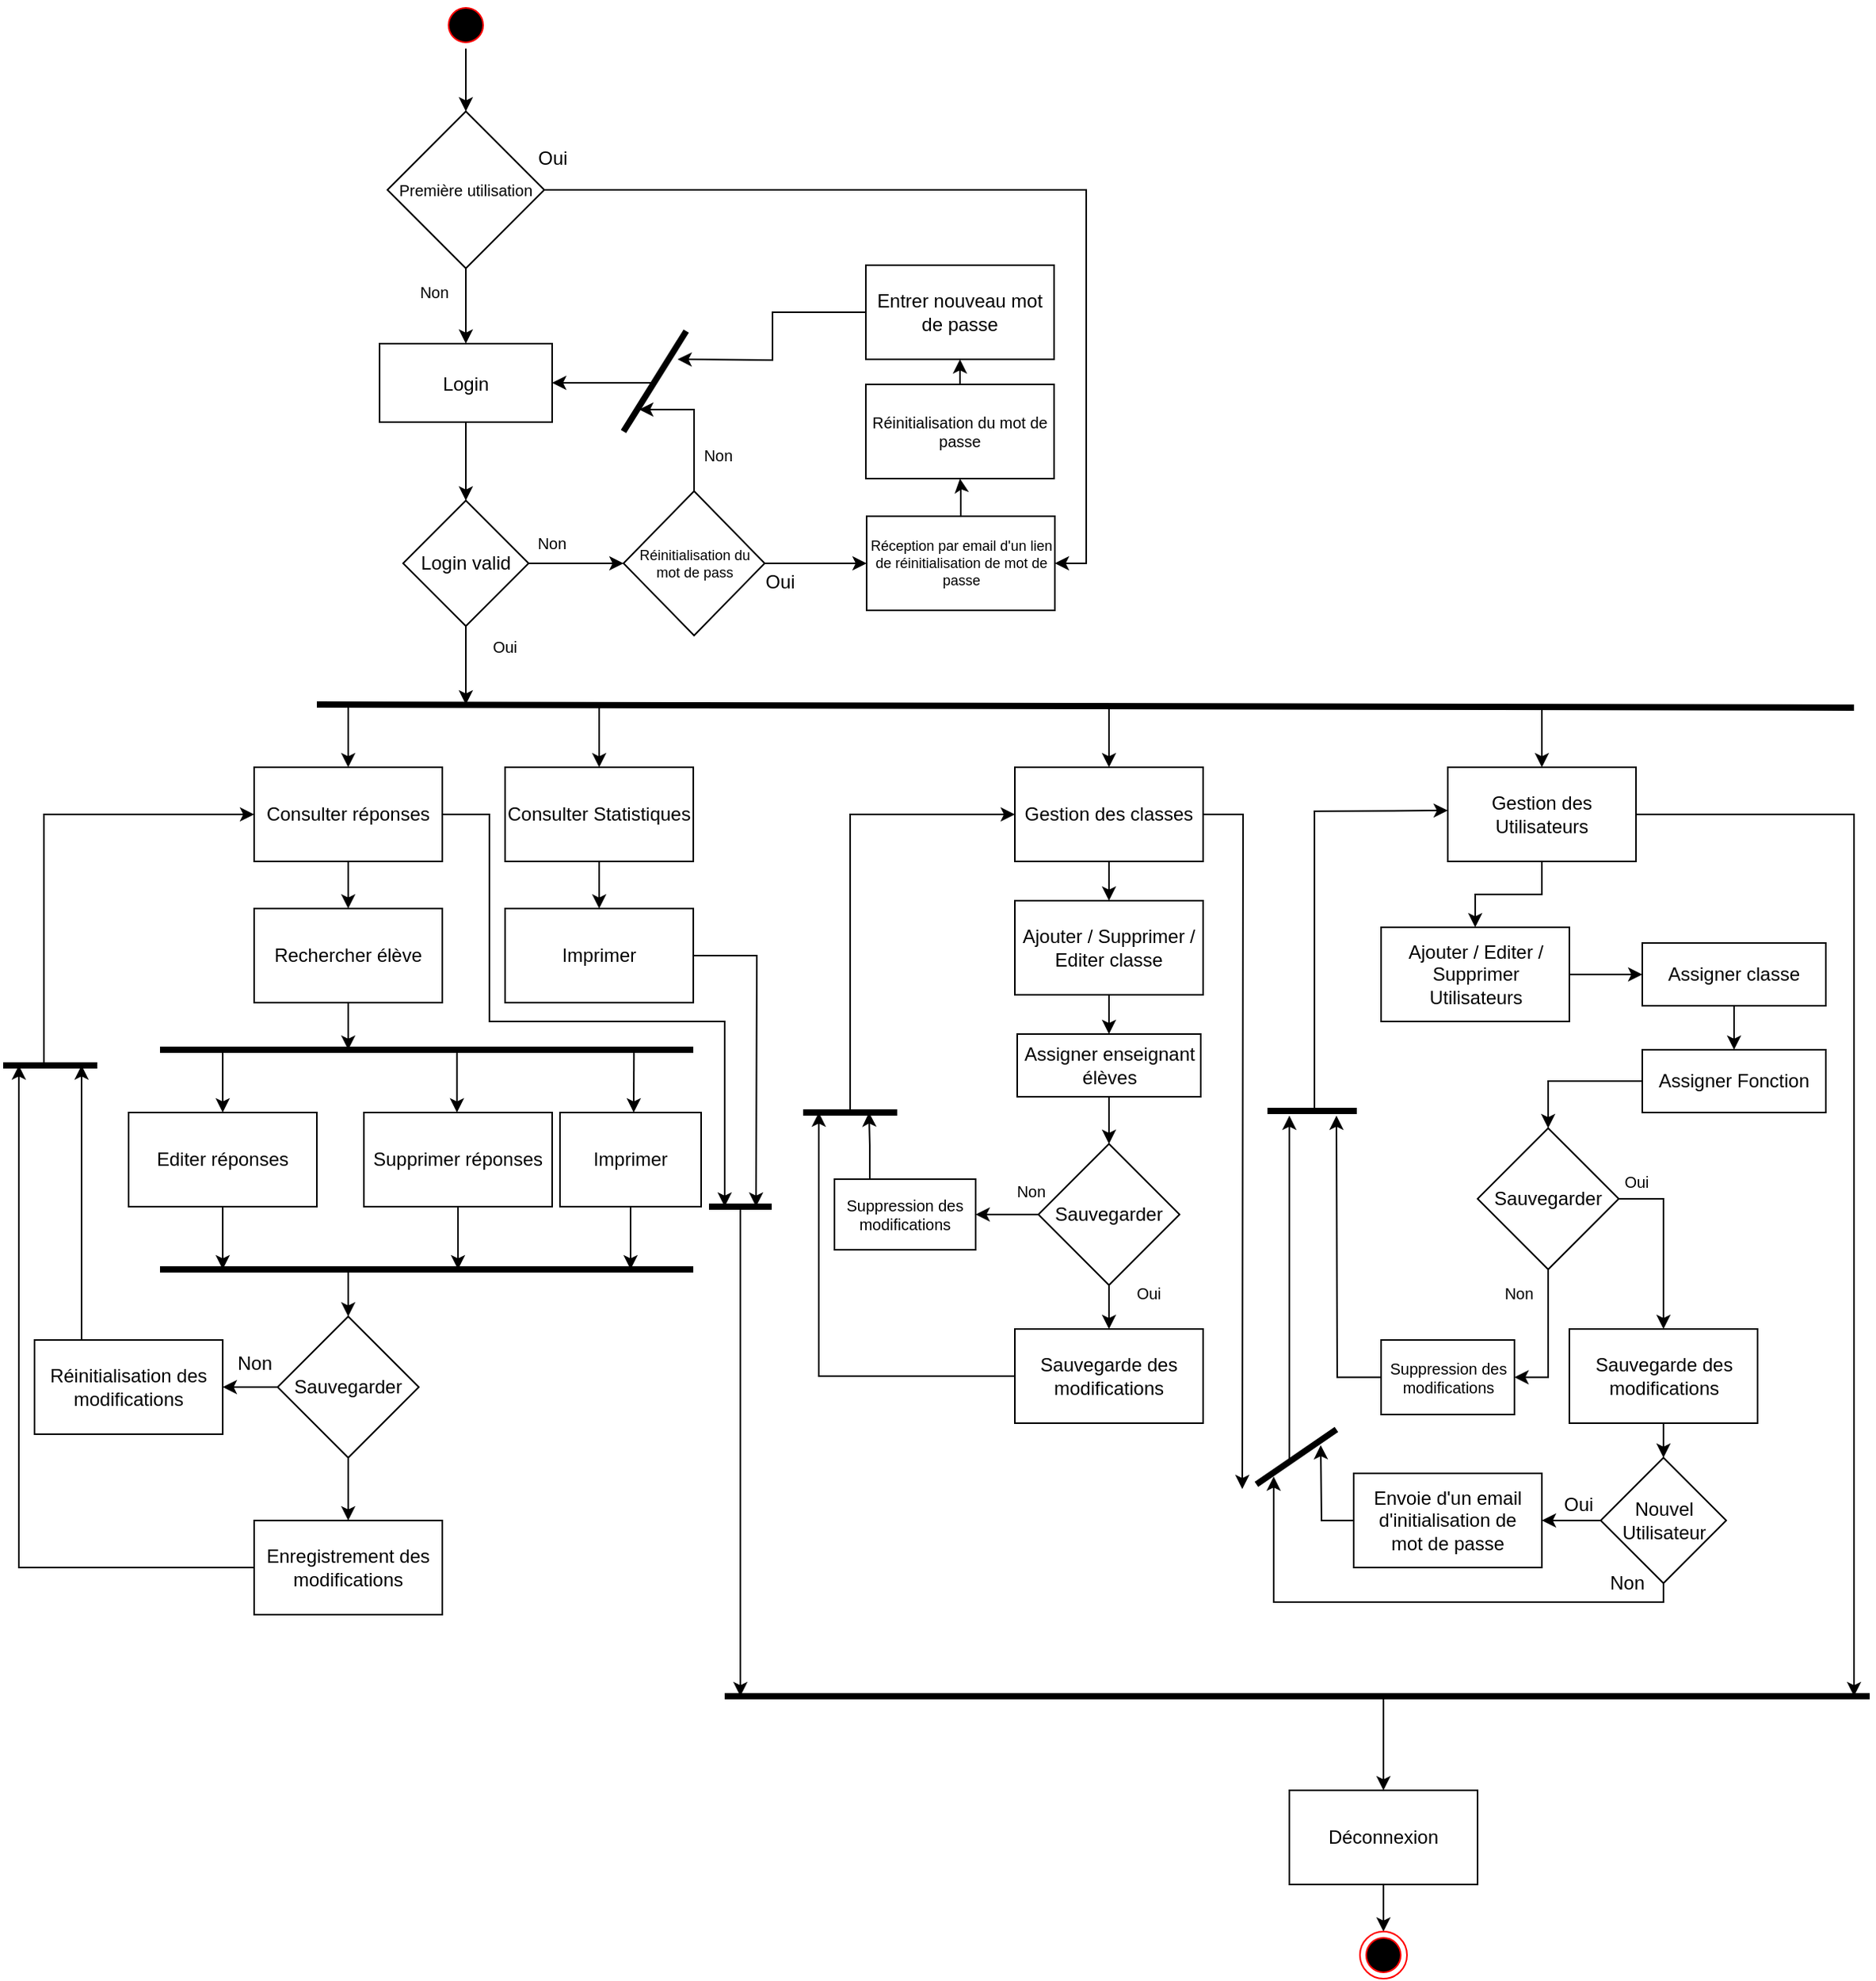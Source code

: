 <mxfile version="19.0.3" type="github">
  <diagram name="Page-1" id="e7e014a7-5840-1c2e-5031-d8a46d1fe8dd">
    <mxGraphModel dx="1910" dy="-878" grid="1" gridSize="10" guides="1" tooltips="1" connect="1" arrows="1" fold="1" page="1" pageScale="1" pageWidth="1169" pageHeight="826" background="none" math="0" shadow="0">
      <root>
        <mxCell id="0" />
        <mxCell id="1" parent="0" />
        <mxCell id="b-h9vzr8dmF4CkKrtyQC-57" style="edgeStyle=orthogonalEdgeStyle;rounded=0;orthogonalLoop=1;jettySize=auto;html=1;" parent="1" source="aiCcN-2ICW_fQ1aedBpy-7" edge="1">
          <mxGeometry relative="1" as="geometry">
            <mxPoint x="470" y="2428" as="targetPoint" />
            <Array as="points">
              <mxPoint x="320" y="2178" />
              <mxPoint x="320" y="2310" />
              <mxPoint x="470" y="2310" />
            </Array>
          </mxGeometry>
        </mxCell>
        <mxCell id="aiCcN-2ICW_fQ1aedBpy-7" value="Consulter réponses" style="rounded=0;whiteSpace=wrap;html=1;fillColor=none;" parent="1" vertex="1">
          <mxGeometry x="170" y="2148" width="120" height="60" as="geometry" />
        </mxCell>
        <mxCell id="aiCcN-2ICW_fQ1aedBpy-23" style="edgeStyle=orthogonalEdgeStyle;rounded=0;orthogonalLoop=1;jettySize=auto;html=1;strokeWidth=1;" parent="1" source="aiCcN-2ICW_fQ1aedBpy-9" edge="1">
          <mxGeometry relative="1" as="geometry">
            <mxPoint x="230" y="2328" as="targetPoint" />
          </mxGeometry>
        </mxCell>
        <mxCell id="aiCcN-2ICW_fQ1aedBpy-9" value="Rechercher élève" style="rounded=0;whiteSpace=wrap;html=1;fillColor=none;" parent="1" vertex="1">
          <mxGeometry x="170" y="2238" width="120" height="60" as="geometry" />
        </mxCell>
        <mxCell id="aiCcN-2ICW_fQ1aedBpy-12" value="" style="endArrow=none;html=1;rounded=0;strokeWidth=4;" parent="1" edge="1">
          <mxGeometry width="50" height="50" relative="1" as="geometry">
            <mxPoint x="210" y="2108" as="sourcePoint" />
            <mxPoint x="1190" y="2110" as="targetPoint" />
          </mxGeometry>
        </mxCell>
        <mxCell id="b-h9vzr8dmF4CkKrtyQC-61" style="edgeStyle=orthogonalEdgeStyle;rounded=0;orthogonalLoop=1;jettySize=auto;html=1;" parent="1" source="aiCcN-2ICW_fQ1aedBpy-13" edge="1">
          <mxGeometry relative="1" as="geometry">
            <mxPoint x="150" y="2468" as="targetPoint" />
          </mxGeometry>
        </mxCell>
        <mxCell id="aiCcN-2ICW_fQ1aedBpy-13" value="Editer réponses" style="rounded=0;whiteSpace=wrap;html=1;fillColor=none;" parent="1" vertex="1">
          <mxGeometry x="90" y="2368" width="120" height="60" as="geometry" />
        </mxCell>
        <mxCell id="b-h9vzr8dmF4CkKrtyQC-55" style="edgeStyle=orthogonalEdgeStyle;rounded=0;orthogonalLoop=1;jettySize=auto;html=1;entryX=0.5;entryY=0;entryDx=0;entryDy=0;" parent="1" source="aiCcN-2ICW_fQ1aedBpy-15" target="b-h9vzr8dmF4CkKrtyQC-54" edge="1">
          <mxGeometry relative="1" as="geometry" />
        </mxCell>
        <mxCell id="aiCcN-2ICW_fQ1aedBpy-15" value="Consulter Statistiques" style="rounded=0;whiteSpace=wrap;html=1;fillColor=none;" parent="1" vertex="1">
          <mxGeometry x="330" y="2148" width="120" height="60" as="geometry" />
        </mxCell>
        <mxCell id="aiCcN-2ICW_fQ1aedBpy-16" value="" style="endArrow=classic;html=1;rounded=0;strokeWidth=1;entryX=0.5;entryY=0;entryDx=0;entryDy=0;" parent="1" target="aiCcN-2ICW_fQ1aedBpy-7" edge="1">
          <mxGeometry width="50" height="50" relative="1" as="geometry">
            <mxPoint x="230" y="2108" as="sourcePoint" />
            <mxPoint x="570" y="2158" as="targetPoint" />
          </mxGeometry>
        </mxCell>
        <mxCell id="aiCcN-2ICW_fQ1aedBpy-17" value="" style="endArrow=classic;html=1;rounded=0;strokeWidth=1;entryX=0.5;entryY=0;entryDx=0;entryDy=0;" parent="1" target="aiCcN-2ICW_fQ1aedBpy-15" edge="1">
          <mxGeometry width="50" height="50" relative="1" as="geometry">
            <mxPoint x="390" y="2108" as="sourcePoint" />
            <mxPoint x="240" y="2158" as="targetPoint" />
          </mxGeometry>
        </mxCell>
        <mxCell id="aiCcN-2ICW_fQ1aedBpy-18" value="" style="endArrow=none;html=1;rounded=0;strokeWidth=4;" parent="1" edge="1">
          <mxGeometry width="50" height="50" relative="1" as="geometry">
            <mxPoint x="110" y="2328" as="sourcePoint" />
            <mxPoint x="450" y="2328" as="targetPoint" />
          </mxGeometry>
        </mxCell>
        <mxCell id="aiCcN-2ICW_fQ1aedBpy-19" value="" style="endArrow=classic;html=1;rounded=0;strokeWidth=1;" parent="1" edge="1">
          <mxGeometry width="50" height="50" relative="1" as="geometry">
            <mxPoint x="299.33" y="2328" as="sourcePoint" />
            <mxPoint x="299.33" y="2368" as="targetPoint" />
          </mxGeometry>
        </mxCell>
        <mxCell id="aiCcN-2ICW_fQ1aedBpy-20" value="" style="endArrow=classic;html=1;rounded=0;strokeWidth=1;" parent="1" edge="1">
          <mxGeometry width="50" height="50" relative="1" as="geometry">
            <mxPoint x="150" y="2328" as="sourcePoint" />
            <mxPoint x="150" y="2368" as="targetPoint" />
          </mxGeometry>
        </mxCell>
        <mxCell id="aiCcN-2ICW_fQ1aedBpy-21" value="" style="endArrow=classic;html=1;rounded=0;strokeWidth=1;exitX=0.5;exitY=1;exitDx=0;exitDy=0;" parent="1" source="aiCcN-2ICW_fQ1aedBpy-7" edge="1">
          <mxGeometry width="50" height="50" relative="1" as="geometry">
            <mxPoint x="520" y="2288" as="sourcePoint" />
            <mxPoint x="230" y="2238" as="targetPoint" />
          </mxGeometry>
        </mxCell>
        <mxCell id="b-h9vzr8dmF4CkKrtyQC-62" style="edgeStyle=orthogonalEdgeStyle;rounded=0;orthogonalLoop=1;jettySize=auto;html=1;" parent="1" source="aiCcN-2ICW_fQ1aedBpy-22" edge="1">
          <mxGeometry relative="1" as="geometry">
            <mxPoint x="300" y="2468" as="targetPoint" />
          </mxGeometry>
        </mxCell>
        <mxCell id="aiCcN-2ICW_fQ1aedBpy-22" value="Supprimer réponses" style="rounded=0;whiteSpace=wrap;html=1;fillColor=none;" parent="1" vertex="1">
          <mxGeometry x="240" y="2368" width="120" height="60" as="geometry" />
        </mxCell>
        <mxCell id="aiCcN-2ICW_fQ1aedBpy-24" value="" style="endArrow=none;html=1;rounded=0;strokeWidth=4;" parent="1" edge="1">
          <mxGeometry width="50" height="50" relative="1" as="geometry">
            <mxPoint x="110" y="2468" as="sourcePoint" />
            <mxPoint x="450" y="2468" as="targetPoint" />
          </mxGeometry>
        </mxCell>
        <mxCell id="aiCcN-2ICW_fQ1aedBpy-36" style="edgeStyle=orthogonalEdgeStyle;rounded=0;orthogonalLoop=1;jettySize=auto;html=1;entryX=1;entryY=0.5;entryDx=0;entryDy=0;strokeWidth=1;" parent="1" source="aiCcN-2ICW_fQ1aedBpy-28" target="aiCcN-2ICW_fQ1aedBpy-35" edge="1">
          <mxGeometry relative="1" as="geometry" />
        </mxCell>
        <mxCell id="aiCcN-2ICW_fQ1aedBpy-39" value="" style="edgeStyle=orthogonalEdgeStyle;rounded=0;orthogonalLoop=1;jettySize=auto;html=1;strokeWidth=1;" parent="1" source="aiCcN-2ICW_fQ1aedBpy-28" target="aiCcN-2ICW_fQ1aedBpy-38" edge="1">
          <mxGeometry relative="1" as="geometry" />
        </mxCell>
        <mxCell id="aiCcN-2ICW_fQ1aedBpy-28" value="Sauvegarder" style="rhombus;whiteSpace=wrap;html=1;fillColor=none;" parent="1" vertex="1">
          <mxGeometry x="185" y="2498" width="90" height="90" as="geometry" />
        </mxCell>
        <mxCell id="aiCcN-2ICW_fQ1aedBpy-29" value="" style="endArrow=classic;html=1;rounded=0;strokeWidth=1;entryX=0.5;entryY=0;entryDx=0;entryDy=0;" parent="1" target="aiCcN-2ICW_fQ1aedBpy-28" edge="1">
          <mxGeometry width="50" height="50" relative="1" as="geometry">
            <mxPoint x="230" y="2468" as="sourcePoint" />
            <mxPoint x="570" y="2488" as="targetPoint" />
          </mxGeometry>
        </mxCell>
        <mxCell id="aiCcN-2ICW_fQ1aedBpy-33" value="Non" style="text;html=1;align=center;verticalAlign=middle;resizable=0;points=[];autosize=1;strokeColor=none;fillColor=none;" parent="1" vertex="1">
          <mxGeometry x="150" y="2518" width="40" height="20" as="geometry" />
        </mxCell>
        <mxCell id="aiCcN-2ICW_fQ1aedBpy-42" style="edgeStyle=orthogonalEdgeStyle;rounded=0;orthogonalLoop=1;jettySize=auto;html=1;exitX=0.25;exitY=0;exitDx=0;exitDy=0;strokeWidth=1;" parent="1" source="aiCcN-2ICW_fQ1aedBpy-35" edge="1">
          <mxGeometry relative="1" as="geometry">
            <mxPoint x="60" y="2338" as="targetPoint" />
          </mxGeometry>
        </mxCell>
        <mxCell id="aiCcN-2ICW_fQ1aedBpy-35" value="Réinitialisation des modifications" style="rounded=0;whiteSpace=wrap;html=1;fillColor=none;" parent="1" vertex="1">
          <mxGeometry x="30" y="2513" width="120" height="60" as="geometry" />
        </mxCell>
        <mxCell id="aiCcN-2ICW_fQ1aedBpy-40" style="edgeStyle=orthogonalEdgeStyle;rounded=0;orthogonalLoop=1;jettySize=auto;html=1;strokeWidth=1;" parent="1" source="aiCcN-2ICW_fQ1aedBpy-38" edge="1">
          <mxGeometry relative="1" as="geometry">
            <mxPoint x="20" y="2338" as="targetPoint" />
            <Array as="points">
              <mxPoint x="20" y="2658" />
              <mxPoint x="20" y="2338" />
            </Array>
          </mxGeometry>
        </mxCell>
        <mxCell id="aiCcN-2ICW_fQ1aedBpy-38" value="Enregistrement des modifications" style="whiteSpace=wrap;html=1;fillColor=none;strokeColor=rgb(0, 0, 0);fontColor=rgb(0, 0, 0);" parent="1" vertex="1">
          <mxGeometry x="170" y="2628" width="120" height="60" as="geometry" />
        </mxCell>
        <mxCell id="aiCcN-2ICW_fQ1aedBpy-41" value="" style="endArrow=none;html=1;rounded=0;strokeWidth=4;" parent="1" edge="1">
          <mxGeometry width="50" height="50" relative="1" as="geometry">
            <mxPoint x="10" y="2338" as="sourcePoint" />
            <mxPoint x="70" y="2338" as="targetPoint" />
          </mxGeometry>
        </mxCell>
        <mxCell id="aiCcN-2ICW_fQ1aedBpy-43" value="" style="endArrow=classic;html=1;rounded=0;strokeWidth=1;entryX=0;entryY=0.5;entryDx=0;entryDy=0;" parent="1" target="aiCcN-2ICW_fQ1aedBpy-7" edge="1">
          <mxGeometry width="50" height="50" relative="1" as="geometry">
            <mxPoint x="36" y="2338" as="sourcePoint" />
            <mxPoint x="245" y="2048" as="targetPoint" />
            <Array as="points">
              <mxPoint x="36" y="2178" />
            </Array>
          </mxGeometry>
        </mxCell>
        <mxCell id="aiCcN-2ICW_fQ1aedBpy-47" value="" style="endArrow=none;html=1;rounded=0;strokeWidth=4;" parent="1" edge="1">
          <mxGeometry width="50" height="50" relative="1" as="geometry">
            <mxPoint x="460" y="2428" as="sourcePoint" />
            <mxPoint x="500" y="2428" as="targetPoint" />
          </mxGeometry>
        </mxCell>
        <mxCell id="KSqhROhMekhIrwH0KYsW-96" style="edgeStyle=orthogonalEdgeStyle;rounded=0;orthogonalLoop=1;jettySize=auto;html=1;entryX=0.5;entryY=0;entryDx=0;entryDy=0;fontSize=10;" parent="1" source="aiCcN-2ICW_fQ1aedBpy-48" target="aiCcN-2ICW_fQ1aedBpy-51" edge="1">
          <mxGeometry relative="1" as="geometry" />
        </mxCell>
        <mxCell id="aiCcN-2ICW_fQ1aedBpy-48" value="Déconnexion" style="rounded=0;whiteSpace=wrap;html=1;fillColor=none;" parent="1" vertex="1">
          <mxGeometry x="830" y="2800" width="120" height="60" as="geometry" />
        </mxCell>
        <mxCell id="aiCcN-2ICW_fQ1aedBpy-51" value="" style="ellipse;html=1;shape=endState;fillColor=#000000;strokeColor=#ff0000;" parent="1" vertex="1">
          <mxGeometry x="875" y="2890" width="30" height="30" as="geometry" />
        </mxCell>
        <mxCell id="KSqhROhMekhIrwH0KYsW-14" value="" style="edgeStyle=orthogonalEdgeStyle;rounded=0;orthogonalLoop=1;jettySize=auto;html=1;" parent="1" source="KSqhROhMekhIrwH0KYsW-10" target="KSqhROhMekhIrwH0KYsW-13" edge="1">
          <mxGeometry relative="1" as="geometry" />
        </mxCell>
        <mxCell id="KSqhROhMekhIrwH0KYsW-93" style="edgeStyle=orthogonalEdgeStyle;rounded=0;orthogonalLoop=1;jettySize=auto;html=1;fontSize=10;" parent="1" source="KSqhROhMekhIrwH0KYsW-10" edge="1">
          <mxGeometry relative="1" as="geometry">
            <mxPoint x="800" y="2608" as="targetPoint" />
          </mxGeometry>
        </mxCell>
        <mxCell id="KSqhROhMekhIrwH0KYsW-10" value="Gestion des classes" style="rounded=0;whiteSpace=wrap;html=1;fillColor=none;" parent="1" vertex="1">
          <mxGeometry x="655" y="2148" width="120" height="60" as="geometry" />
        </mxCell>
        <mxCell id="Flzk8akV5Knaa1vW7_cv-1" style="edgeStyle=orthogonalEdgeStyle;rounded=0;orthogonalLoop=1;jettySize=auto;html=1;" edge="1" parent="1" source="KSqhROhMekhIrwH0KYsW-11">
          <mxGeometry relative="1" as="geometry">
            <mxPoint x="1190" y="2740" as="targetPoint" />
            <Array as="points">
              <mxPoint x="1190" y="2178" />
              <mxPoint x="1190" y="2740" />
            </Array>
          </mxGeometry>
        </mxCell>
        <mxCell id="Flzk8akV5Knaa1vW7_cv-10" style="edgeStyle=orthogonalEdgeStyle;rounded=0;orthogonalLoop=1;jettySize=auto;html=1;entryX=0.5;entryY=0;entryDx=0;entryDy=0;" edge="1" parent="1" source="KSqhROhMekhIrwH0KYsW-11" target="KSqhROhMekhIrwH0KYsW-18">
          <mxGeometry relative="1" as="geometry" />
        </mxCell>
        <mxCell id="KSqhROhMekhIrwH0KYsW-11" value="Gestion des Utilisateurs" style="rounded=0;whiteSpace=wrap;html=1;fillColor=none;" parent="1" vertex="1">
          <mxGeometry x="931" y="2148" width="120" height="60" as="geometry" />
        </mxCell>
        <mxCell id="KSqhROhMekhIrwH0KYsW-81" style="edgeStyle=orthogonalEdgeStyle;rounded=0;orthogonalLoop=1;jettySize=auto;html=1;exitX=0.5;exitY=1;exitDx=0;exitDy=0;entryX=0.5;entryY=0;entryDx=0;entryDy=0;fontSize=10;" parent="1" source="KSqhROhMekhIrwH0KYsW-13" target="KSqhROhMekhIrwH0KYsW-80" edge="1">
          <mxGeometry relative="1" as="geometry" />
        </mxCell>
        <mxCell id="KSqhROhMekhIrwH0KYsW-13" value="Ajouter / Supprimer / Editer classe" style="whiteSpace=wrap;html=1;fillColor=none;strokeColor=rgb(0, 0, 0);fontColor=rgb(0, 0, 0);rounded=0;" parent="1" vertex="1">
          <mxGeometry x="655" y="2233" width="120" height="60" as="geometry" />
        </mxCell>
        <mxCell id="KSqhROhMekhIrwH0KYsW-34" value="" style="edgeStyle=orthogonalEdgeStyle;rounded=0;orthogonalLoop=1;jettySize=auto;html=1;" parent="1" source="KSqhROhMekhIrwH0KYsW-15" target="KSqhROhMekhIrwH0KYsW-33" edge="1">
          <mxGeometry relative="1" as="geometry" />
        </mxCell>
        <mxCell id="KSqhROhMekhIrwH0KYsW-56" style="edgeStyle=orthogonalEdgeStyle;rounded=0;orthogonalLoop=1;jettySize=auto;html=1;entryX=1;entryY=0.5;entryDx=0;entryDy=0;fontSize=10;" parent="1" source="KSqhROhMekhIrwH0KYsW-15" target="KSqhROhMekhIrwH0KYsW-55" edge="1">
          <mxGeometry relative="1" as="geometry" />
        </mxCell>
        <mxCell id="KSqhROhMekhIrwH0KYsW-15" value="Sauvegarder" style="rhombus;whiteSpace=wrap;html=1;fillColor=none;" parent="1" vertex="1">
          <mxGeometry x="670" y="2388" width="90" height="90" as="geometry" />
        </mxCell>
        <mxCell id="Flzk8akV5Knaa1vW7_cv-11" style="edgeStyle=orthogonalEdgeStyle;rounded=0;orthogonalLoop=1;jettySize=auto;html=1;entryX=0;entryY=0.5;entryDx=0;entryDy=0;" edge="1" parent="1" source="KSqhROhMekhIrwH0KYsW-18" target="KSqhROhMekhIrwH0KYsW-77">
          <mxGeometry relative="1" as="geometry" />
        </mxCell>
        <mxCell id="KSqhROhMekhIrwH0KYsW-18" value="Ajouter / Editer / Supprimer Utilisateurs" style="whiteSpace=wrap;html=1;fillColor=none;strokeColor=rgb(0, 0, 0);fontColor=rgb(0, 0, 0);rounded=0;" parent="1" vertex="1">
          <mxGeometry x="888.5" y="2250" width="120" height="60" as="geometry" />
        </mxCell>
        <mxCell id="KSqhROhMekhIrwH0KYsW-36" value="" style="edgeStyle=orthogonalEdgeStyle;rounded=0;orthogonalLoop=1;jettySize=auto;html=1;exitX=1;exitY=0.5;exitDx=0;exitDy=0;" parent="1" source="KSqhROhMekhIrwH0KYsW-28" target="KSqhROhMekhIrwH0KYsW-35" edge="1">
          <mxGeometry relative="1" as="geometry" />
        </mxCell>
        <mxCell id="Flzk8akV5Knaa1vW7_cv-20" style="edgeStyle=orthogonalEdgeStyle;rounded=0;orthogonalLoop=1;jettySize=auto;html=1;entryX=1;entryY=0.5;entryDx=0;entryDy=0;" edge="1" parent="1" source="KSqhROhMekhIrwH0KYsW-28" target="KSqhROhMekhIrwH0KYsW-62">
          <mxGeometry relative="1" as="geometry" />
        </mxCell>
        <mxCell id="KSqhROhMekhIrwH0KYsW-28" value="Sauvegarder" style="rhombus;whiteSpace=wrap;html=1;fillColor=none;" parent="1" vertex="1">
          <mxGeometry x="950" y="2378" width="90" height="90" as="geometry" />
        </mxCell>
        <mxCell id="KSqhROhMekhIrwH0KYsW-57" style="edgeStyle=orthogonalEdgeStyle;rounded=0;orthogonalLoop=1;jettySize=auto;html=1;fontSize=10;" parent="1" source="KSqhROhMekhIrwH0KYsW-33" edge="1">
          <mxGeometry relative="1" as="geometry">
            <mxPoint x="530" y="2368" as="targetPoint" />
            <Array as="points">
              <mxPoint x="530" y="2536" />
            </Array>
          </mxGeometry>
        </mxCell>
        <mxCell id="KSqhROhMekhIrwH0KYsW-33" value="Sauvegarde des modifications" style="whiteSpace=wrap;html=1;fillColor=none;strokeColor=rgb(0, 0, 0);fontColor=rgb(0, 0, 0);" parent="1" vertex="1">
          <mxGeometry x="655" y="2506" width="120" height="60" as="geometry" />
        </mxCell>
        <mxCell id="Flzk8akV5Knaa1vW7_cv-15" style="edgeStyle=orthogonalEdgeStyle;rounded=0;orthogonalLoop=1;jettySize=auto;html=1;entryX=0.5;entryY=0;entryDx=0;entryDy=0;" edge="1" parent="1" source="KSqhROhMekhIrwH0KYsW-35" target="Flzk8akV5Knaa1vW7_cv-14">
          <mxGeometry relative="1" as="geometry" />
        </mxCell>
        <mxCell id="KSqhROhMekhIrwH0KYsW-35" value="Sauvegarde des modifications" style="whiteSpace=wrap;html=1;fillColor=none;strokeColor=rgb(0, 0, 0);fontColor=rgb(0, 0, 0);" parent="1" vertex="1">
          <mxGeometry x="1008.5" y="2506" width="120" height="60" as="geometry" />
        </mxCell>
        <mxCell id="KSqhROhMekhIrwH0KYsW-42" value="&lt;font style=&quot;font-size: 10px;&quot;&gt;Non&lt;/font&gt;" style="text;html=1;align=center;verticalAlign=middle;resizable=0;points=[];autosize=1;strokeColor=none;fillColor=none;" parent="1" vertex="1">
          <mxGeometry x="650" y="2408" width="30" height="20" as="geometry" />
        </mxCell>
        <mxCell id="KSqhROhMekhIrwH0KYsW-43" value="&lt;font style=&quot;font-size: 10px;&quot;&gt;Non&lt;/font&gt;" style="text;html=1;align=center;verticalAlign=middle;resizable=0;points=[];autosize=1;strokeColor=none;fillColor=none;" parent="1" vertex="1">
          <mxGeometry x="961" y="2473" width="30" height="20" as="geometry" />
        </mxCell>
        <mxCell id="KSqhROhMekhIrwH0KYsW-45" value="&lt;font style=&quot;font-size: 10px;&quot;&gt;Oui&lt;/font&gt;" style="text;html=1;align=center;verticalAlign=middle;resizable=0;points=[];autosize=1;strokeColor=none;fillColor=none;" parent="1" vertex="1">
          <mxGeometry x="725" y="2473" width="30" height="20" as="geometry" />
        </mxCell>
        <mxCell id="KSqhROhMekhIrwH0KYsW-46" value="&lt;font style=&quot;font-size: 10px;&quot;&gt;Oui&lt;/font&gt;" style="text;html=1;align=center;verticalAlign=middle;resizable=0;points=[];autosize=1;strokeColor=none;fillColor=none;" parent="1" vertex="1">
          <mxGeometry x="1036" y="2402.15" width="30" height="20" as="geometry" />
        </mxCell>
        <mxCell id="KSqhROhMekhIrwH0KYsW-58" style="edgeStyle=orthogonalEdgeStyle;rounded=0;orthogonalLoop=1;jettySize=auto;html=1;exitX=0.25;exitY=0;exitDx=0;exitDy=0;fontSize=10;" parent="1" source="KSqhROhMekhIrwH0KYsW-55" edge="1">
          <mxGeometry relative="1" as="geometry">
            <mxPoint x="562" y="2368" as="targetPoint" />
            <Array as="points">
              <mxPoint x="562" y="2389" />
              <mxPoint x="562" y="2368" />
            </Array>
          </mxGeometry>
        </mxCell>
        <mxCell id="KSqhROhMekhIrwH0KYsW-55" value="Suppression des modifications" style="rounded=0;whiteSpace=wrap;html=1;fontSize=10;fillColor=none;" parent="1" vertex="1">
          <mxGeometry x="540" y="2410.5" width="90" height="45" as="geometry" />
        </mxCell>
        <mxCell id="KSqhROhMekhIrwH0KYsW-59" value="" style="endArrow=none;html=1;rounded=0;strokeWidth=4;" parent="1" edge="1">
          <mxGeometry width="50" height="50" relative="1" as="geometry">
            <mxPoint x="520" y="2368" as="sourcePoint" />
            <mxPoint x="580" y="2368" as="targetPoint" />
          </mxGeometry>
        </mxCell>
        <mxCell id="KSqhROhMekhIrwH0KYsW-60" value="" style="endArrow=classic;html=1;rounded=0;fontSize=10;entryX=0;entryY=0.5;entryDx=0;entryDy=0;" parent="1" target="KSqhROhMekhIrwH0KYsW-10" edge="1">
          <mxGeometry width="50" height="50" relative="1" as="geometry">
            <mxPoint x="550" y="2368" as="sourcePoint" />
            <mxPoint x="440" y="2258" as="targetPoint" />
            <Array as="points">
              <mxPoint x="550" y="2178" />
            </Array>
          </mxGeometry>
        </mxCell>
        <mxCell id="Flzk8akV5Knaa1vW7_cv-26" style="edgeStyle=orthogonalEdgeStyle;rounded=0;orthogonalLoop=1;jettySize=auto;html=1;" edge="1" parent="1" source="KSqhROhMekhIrwH0KYsW-62">
          <mxGeometry relative="1" as="geometry">
            <mxPoint x="860" y="2370" as="targetPoint" />
          </mxGeometry>
        </mxCell>
        <mxCell id="KSqhROhMekhIrwH0KYsW-62" value="Suppression des modifications" style="rounded=0;whiteSpace=wrap;html=1;fontSize=10;fillColor=none;" parent="1" vertex="1">
          <mxGeometry x="888.5" y="2513" width="85" height="47.5" as="geometry" />
        </mxCell>
        <mxCell id="KSqhROhMekhIrwH0KYsW-63" value="" style="endArrow=none;html=1;rounded=0;strokeWidth=4;" parent="1" edge="1">
          <mxGeometry width="50" height="50" relative="1" as="geometry">
            <mxPoint x="816" y="2367" as="sourcePoint" />
            <mxPoint x="873" y="2367" as="targetPoint" />
          </mxGeometry>
        </mxCell>
        <mxCell id="KSqhROhMekhIrwH0KYsW-64" value="" style="endArrow=classic;html=1;rounded=0;fontSize=10;entryX=0;entryY=0.5;entryDx=0;entryDy=0;" parent="1" edge="1">
          <mxGeometry width="50" height="50" relative="1" as="geometry">
            <mxPoint x="846" y="2366" as="sourcePoint" />
            <mxPoint x="931" y="2175.5" as="targetPoint" />
            <Array as="points">
              <mxPoint x="846" y="2176" />
            </Array>
          </mxGeometry>
        </mxCell>
        <mxCell id="Flzk8akV5Knaa1vW7_cv-12" style="edgeStyle=orthogonalEdgeStyle;rounded=0;orthogonalLoop=1;jettySize=auto;html=1;" edge="1" parent="1" source="KSqhROhMekhIrwH0KYsW-77" target="Flzk8akV5Knaa1vW7_cv-6">
          <mxGeometry relative="1" as="geometry" />
        </mxCell>
        <mxCell id="KSqhROhMekhIrwH0KYsW-77" value="Assigner classe" style="rounded=0;whiteSpace=wrap;html=1;fontSize=12;fillColor=none;" parent="1" vertex="1">
          <mxGeometry x="1055" y="2260" width="117" height="40" as="geometry" />
        </mxCell>
        <mxCell id="KSqhROhMekhIrwH0KYsW-82" style="edgeStyle=orthogonalEdgeStyle;rounded=0;orthogonalLoop=1;jettySize=auto;html=1;entryX=0.5;entryY=0;entryDx=0;entryDy=0;fontSize=10;" parent="1" source="KSqhROhMekhIrwH0KYsW-80" target="KSqhROhMekhIrwH0KYsW-15" edge="1">
          <mxGeometry relative="1" as="geometry" />
        </mxCell>
        <mxCell id="KSqhROhMekhIrwH0KYsW-80" value="Assigner enseignant élèves" style="rounded=0;whiteSpace=wrap;html=1;fontSize=12;fillColor=none;" parent="1" vertex="1">
          <mxGeometry x="656.5" y="2318" width="117" height="40" as="geometry" />
        </mxCell>
        <mxCell id="KSqhROhMekhIrwH0KYsW-84" value="" style="endArrow=classic;html=1;rounded=0;fontSize=10;entryX=0.5;entryY=0;entryDx=0;entryDy=0;" parent="1" target="KSqhROhMekhIrwH0KYsW-10" edge="1">
          <mxGeometry width="50" height="50" relative="1" as="geometry">
            <mxPoint x="715" y="2108" as="sourcePoint" />
            <mxPoint x="1000" y="2178" as="targetPoint" />
          </mxGeometry>
        </mxCell>
        <mxCell id="KSqhROhMekhIrwH0KYsW-85" value="" style="endArrow=classic;html=1;rounded=0;fontSize=10;entryX=0.5;entryY=0;entryDx=0;entryDy=0;" parent="1" target="KSqhROhMekhIrwH0KYsW-11" edge="1">
          <mxGeometry width="50" height="50" relative="1" as="geometry">
            <mxPoint x="991" y="2108" as="sourcePoint" />
            <mxPoint x="991" y="2108" as="targetPoint" />
          </mxGeometry>
        </mxCell>
        <mxCell id="KSqhROhMekhIrwH0KYsW-97" value="" style="endArrow=none;html=1;rounded=0;strokeWidth=4;" parent="1" edge="1">
          <mxGeometry width="50" height="50" relative="1" as="geometry">
            <mxPoint x="470" y="2740" as="sourcePoint" />
            <mxPoint x="1200" y="2740" as="targetPoint" />
          </mxGeometry>
        </mxCell>
        <mxCell id="KSqhROhMekhIrwH0KYsW-99" value="" style="endArrow=classic;html=1;rounded=0;fontSize=10;entryX=0.5;entryY=0;entryDx=0;entryDy=0;" parent="1" target="aiCcN-2ICW_fQ1aedBpy-48" edge="1">
          <mxGeometry width="50" height="50" relative="1" as="geometry">
            <mxPoint x="890" y="2740" as="sourcePoint" />
            <mxPoint x="850" y="2830" as="targetPoint" />
          </mxGeometry>
        </mxCell>
        <mxCell id="b-h9vzr8dmF4CkKrtyQC-27" style="edgeStyle=orthogonalEdgeStyle;rounded=0;orthogonalLoop=1;jettySize=auto;html=1;strokeWidth=1;" parent="1" source="b-h9vzr8dmF4CkKrtyQC-29" edge="1">
          <mxGeometry relative="1" as="geometry">
            <mxPoint x="305" y="2108" as="targetPoint" />
          </mxGeometry>
        </mxCell>
        <mxCell id="b-h9vzr8dmF4CkKrtyQC-28" style="edgeStyle=orthogonalEdgeStyle;rounded=0;orthogonalLoop=1;jettySize=auto;html=1;entryX=0;entryY=0.5;entryDx=0;entryDy=0;" parent="1" source="b-h9vzr8dmF4CkKrtyQC-29" target="b-h9vzr8dmF4CkKrtyQC-38" edge="1">
          <mxGeometry relative="1" as="geometry" />
        </mxCell>
        <mxCell id="b-h9vzr8dmF4CkKrtyQC-29" value="Login valid" style="rhombus;whiteSpace=wrap;html=1;fontColor=default;fillColor=none;" parent="1" vertex="1">
          <mxGeometry x="265" y="1978" width="80" height="80" as="geometry" />
        </mxCell>
        <mxCell id="b-h9vzr8dmF4CkKrtyQC-30" value="&lt;font style=&quot;font-size: 10px;&quot;&gt;Non&lt;/font&gt;" style="text;html=1;strokeColor=none;fillColor=none;align=center;verticalAlign=middle;whiteSpace=wrap;rounded=0;fontColor=default;" parent="1" vertex="1">
          <mxGeometry x="330" y="1990" width="60" height="30" as="geometry" />
        </mxCell>
        <mxCell id="b-h9vzr8dmF4CkKrtyQC-31" value="&lt;font style=&quot;font-size: 10px;&quot;&gt;Oui&lt;/font&gt;&lt;span style=&quot;color: rgba(0, 0, 0, 0); font-family: monospace; font-size: 0px; text-align: start;&quot;&gt;%3CmxGraphModel%3E%3Croot%3E%3CmxCell%20id%3D%220%22%2F%3E%3CmxCell%20id%3D%221%22%20parent%3D%220%22%2F%3E%3CmxCell%20id%3D%222%22%20value%3D%22%26lt%3Bfont%20style%3D%26quot%3Bfont-size%3A%2010px%3B%26quot%3B%26gt%3BNon%26lt%3B%2Ffont%26gt%3B%22%20style%3D%22text%3Bhtml%3D1%3BstrokeColor%3Dnone%3BfillColor%3Dnone%3Balign%3Dcenter%3BverticalAlign%3Dmiddle%3BwhiteSpace%3Dwrap%3Brounded%3D0%3BfontColor%3Ddefault%3B%22%20vertex%3D%221%22%20parent%3D%221%22%3E%3CmxGeometry%20x%3D%22320%22%20y%3D%22960%22%20width%3D%2260%22%20height%3D%2230%22%20as%3D%22geometry%22%2F%3E%3C%2FmxCell%3E%3C%2Froot%3E%3C%2FmxGraphModel%3E&lt;/span&gt;" style="text;html=1;strokeColor=none;fillColor=none;align=center;verticalAlign=middle;whiteSpace=wrap;rounded=0;fontColor=default;" parent="1" vertex="1">
          <mxGeometry x="300" y="2056" width="60" height="30" as="geometry" />
        </mxCell>
        <mxCell id="b-h9vzr8dmF4CkKrtyQC-32" value="Login" style="fillColor=none;" parent="1" vertex="1">
          <mxGeometry x="250" y="1878" width="110" height="50" as="geometry" />
        </mxCell>
        <mxCell id="b-h9vzr8dmF4CkKrtyQC-33" style="edgeStyle=orthogonalEdgeStyle;rounded=0;orthogonalLoop=1;jettySize=auto;html=1;entryX=0.5;entryY=0;entryDx=0;entryDy=0;fontColor=default;" parent="1" source="b-h9vzr8dmF4CkKrtyQC-32" target="b-h9vzr8dmF4CkKrtyQC-29" edge="1">
          <mxGeometry relative="1" as="geometry" />
        </mxCell>
        <mxCell id="b-h9vzr8dmF4CkKrtyQC-34" style="edgeStyle=orthogonalEdgeStyle;rounded=0;orthogonalLoop=1;jettySize=auto;html=1;entryX=0.5;entryY=0;entryDx=0;entryDy=0;fontSize=9;strokeWidth=1;" parent="1" source="b-h9vzr8dmF4CkKrtyQC-35" target="b-h9vzr8dmF4CkKrtyQC-49" edge="1">
          <mxGeometry relative="1" as="geometry" />
        </mxCell>
        <mxCell id="b-h9vzr8dmF4CkKrtyQC-35" value="" style="ellipse;shape=startState;fillColor=#000000;strokeColor=#ff0000;" parent="1" vertex="1">
          <mxGeometry x="290" y="1660" width="30" height="30" as="geometry" />
        </mxCell>
        <mxCell id="b-h9vzr8dmF4CkKrtyQC-36" style="edgeStyle=orthogonalEdgeStyle;rounded=0;orthogonalLoop=1;jettySize=auto;html=1;exitX=0.5;exitY=0;exitDx=0;exitDy=0;fontSize=9;strokeWidth=1;" parent="1" source="b-h9vzr8dmF4CkKrtyQC-38" edge="1">
          <mxGeometry relative="1" as="geometry">
            <mxPoint x="415.5" y="1920" as="targetPoint" />
            <Array as="points">
              <mxPoint x="450.5" y="1920" />
            </Array>
          </mxGeometry>
        </mxCell>
        <mxCell id="b-h9vzr8dmF4CkKrtyQC-37" style="edgeStyle=orthogonalEdgeStyle;rounded=0;orthogonalLoop=1;jettySize=auto;html=1;entryX=0;entryY=0.5;entryDx=0;entryDy=0;" parent="1" source="b-h9vzr8dmF4CkKrtyQC-38" target="b-h9vzr8dmF4CkKrtyQC-42" edge="1">
          <mxGeometry relative="1" as="geometry" />
        </mxCell>
        <mxCell id="b-h9vzr8dmF4CkKrtyQC-38" value="Réinitialisation du mot de pass" style="rhombus;whiteSpace=wrap;html=1;fillColor=none;fontSize=9;" parent="1" vertex="1">
          <mxGeometry x="405.5" y="1972" width="90" height="92" as="geometry" />
        </mxCell>
        <mxCell id="b-h9vzr8dmF4CkKrtyQC-39" value="&lt;font style=&quot;font-size: 10px;&quot;&gt;Non&lt;/font&gt;" style="text;html=1;strokeColor=none;fillColor=none;align=center;verticalAlign=middle;whiteSpace=wrap;rounded=0;fontColor=default;" parent="1" vertex="1">
          <mxGeometry x="435.5" y="1934" width="60" height="30" as="geometry" />
        </mxCell>
        <mxCell id="b-h9vzr8dmF4CkKrtyQC-40" value="Oui" style="text;html=1;align=center;verticalAlign=middle;resizable=0;points=[];autosize=1;strokeColor=none;fillColor=none;" parent="1" vertex="1">
          <mxGeometry x="490" y="2020" width="30" height="20" as="geometry" />
        </mxCell>
        <mxCell id="b-h9vzr8dmF4CkKrtyQC-41" value="" style="edgeStyle=orthogonalEdgeStyle;rounded=0;orthogonalLoop=1;jettySize=auto;html=1;fontSize=9;strokeWidth=1;" parent="1" source="b-h9vzr8dmF4CkKrtyQC-42" target="b-h9vzr8dmF4CkKrtyQC-46" edge="1">
          <mxGeometry relative="1" as="geometry" />
        </mxCell>
        <mxCell id="b-h9vzr8dmF4CkKrtyQC-42" value="Réception par email d&#39;un lien de réinitialisation de mot de passe" style="whiteSpace=wrap;html=1;fontSize=9;fillColor=none;" parent="1" vertex="1">
          <mxGeometry x="560.5" y="1988" width="120" height="60" as="geometry" />
        </mxCell>
        <mxCell id="b-h9vzr8dmF4CkKrtyQC-43" value="" style="endArrow=none;html=1;rounded=0;fontSize=9;strokeWidth=4;" parent="1" edge="1">
          <mxGeometry width="50" height="50" relative="1" as="geometry">
            <mxPoint x="405.5" y="1934" as="sourcePoint" />
            <mxPoint x="445.5" y="1870" as="targetPoint" />
          </mxGeometry>
        </mxCell>
        <mxCell id="b-h9vzr8dmF4CkKrtyQC-44" value="" style="endArrow=classic;html=1;rounded=0;fontSize=9;strokeWidth=1;entryX=1;entryY=0.5;entryDx=0;entryDy=0;" parent="1" edge="1">
          <mxGeometry width="50" height="50" relative="1" as="geometry">
            <mxPoint x="425.5" y="1903" as="sourcePoint" />
            <mxPoint x="360" y="1903" as="targetPoint" />
          </mxGeometry>
        </mxCell>
        <mxCell id="b-h9vzr8dmF4CkKrtyQC-45" style="edgeStyle=orthogonalEdgeStyle;rounded=0;orthogonalLoop=1;jettySize=auto;html=1;exitX=0.5;exitY=0;exitDx=0;exitDy=0;entryX=0.5;entryY=1;entryDx=0;entryDy=0;fontSize=10;" parent="1" source="b-h9vzr8dmF4CkKrtyQC-46" target="b-h9vzr8dmF4CkKrtyQC-53" edge="1">
          <mxGeometry relative="1" as="geometry" />
        </mxCell>
        <mxCell id="b-h9vzr8dmF4CkKrtyQC-46" value="Réinitialisation du mot de passe" style="whiteSpace=wrap;html=1;fontSize=10;fillColor=none;" parent="1" vertex="1">
          <mxGeometry x="560" y="1904" width="120" height="60" as="geometry" />
        </mxCell>
        <mxCell id="b-h9vzr8dmF4CkKrtyQC-47" style="edgeStyle=orthogonalEdgeStyle;rounded=0;orthogonalLoop=1;jettySize=auto;html=1;entryX=0.5;entryY=0;entryDx=0;entryDy=0;fontSize=9;strokeWidth=1;" parent="1" source="b-h9vzr8dmF4CkKrtyQC-49" edge="1">
          <mxGeometry relative="1" as="geometry">
            <mxPoint x="305" y="1878" as="targetPoint" />
          </mxGeometry>
        </mxCell>
        <mxCell id="b-h9vzr8dmF4CkKrtyQC-48" value="" style="edgeStyle=orthogonalEdgeStyle;rounded=0;orthogonalLoop=1;jettySize=auto;html=1;fontSize=9;strokeWidth=1;entryX=1;entryY=0.5;entryDx=0;entryDy=0;" parent="1" source="b-h9vzr8dmF4CkKrtyQC-49" target="b-h9vzr8dmF4CkKrtyQC-42" edge="1">
          <mxGeometry relative="1" as="geometry">
            <mxPoint x="425" y="1780" as="targetPoint" />
          </mxGeometry>
        </mxCell>
        <mxCell id="b-h9vzr8dmF4CkKrtyQC-49" value="Première utilisation" style="rhombus;whiteSpace=wrap;html=1;fontSize=10;fillColor=none;" parent="1" vertex="1">
          <mxGeometry x="255" y="1730" width="100" height="100" as="geometry" />
        </mxCell>
        <mxCell id="b-h9vzr8dmF4CkKrtyQC-50" value="&lt;font style=&quot;font-size: 10px;&quot;&gt;Non&lt;/font&gt;" style="text;html=1;strokeColor=none;fillColor=none;align=center;verticalAlign=middle;whiteSpace=wrap;rounded=0;fontColor=default;" parent="1" vertex="1">
          <mxGeometry x="255" y="1830" width="60" height="30" as="geometry" />
        </mxCell>
        <mxCell id="b-h9vzr8dmF4CkKrtyQC-51" value="Oui" style="text;html=1;align=center;verticalAlign=middle;resizable=0;points=[];autosize=1;strokeColor=none;fillColor=none;" parent="1" vertex="1">
          <mxGeometry x="345" y="1750" width="30" height="20" as="geometry" />
        </mxCell>
        <mxCell id="b-h9vzr8dmF4CkKrtyQC-52" style="edgeStyle=orthogonalEdgeStyle;rounded=0;orthogonalLoop=1;jettySize=auto;html=1;fontSize=10;" parent="1" source="b-h9vzr8dmF4CkKrtyQC-53" edge="1">
          <mxGeometry relative="1" as="geometry">
            <mxPoint x="440" y="1888" as="targetPoint" />
          </mxGeometry>
        </mxCell>
        <mxCell id="b-h9vzr8dmF4CkKrtyQC-53" value="Entrer nouveau mot de passe" style="rounded=0;whiteSpace=wrap;html=1;fillColor=none;" parent="1" vertex="1">
          <mxGeometry x="560" y="1828" width="120" height="60" as="geometry" />
        </mxCell>
        <mxCell id="b-h9vzr8dmF4CkKrtyQC-59" style="edgeStyle=orthogonalEdgeStyle;rounded=0;orthogonalLoop=1;jettySize=auto;html=1;" parent="1" source="b-h9vzr8dmF4CkKrtyQC-54" edge="1">
          <mxGeometry relative="1" as="geometry">
            <mxPoint x="490" y="2428" as="targetPoint" />
          </mxGeometry>
        </mxCell>
        <mxCell id="b-h9vzr8dmF4CkKrtyQC-54" value="Imprimer" style="rounded=0;whiteSpace=wrap;html=1;fillColor=none;" parent="1" vertex="1">
          <mxGeometry x="330" y="2238" width="120" height="60" as="geometry" />
        </mxCell>
        <mxCell id="b-h9vzr8dmF4CkKrtyQC-65" style="edgeStyle=orthogonalEdgeStyle;rounded=0;orthogonalLoop=1;jettySize=auto;html=1;" parent="1" source="b-h9vzr8dmF4CkKrtyQC-56" edge="1">
          <mxGeometry relative="1" as="geometry">
            <mxPoint x="410" y="2468" as="targetPoint" />
          </mxGeometry>
        </mxCell>
        <mxCell id="b-h9vzr8dmF4CkKrtyQC-56" value="Imprimer" style="rounded=0;whiteSpace=wrap;html=1;fillColor=none;" parent="1" vertex="1">
          <mxGeometry x="365" y="2368" width="90" height="60" as="geometry" />
        </mxCell>
        <mxCell id="b-h9vzr8dmF4CkKrtyQC-60" value="" style="endArrow=classic;html=1;rounded=0;" parent="1" edge="1">
          <mxGeometry width="50" height="50" relative="1" as="geometry">
            <mxPoint x="480" y="2428" as="sourcePoint" />
            <mxPoint x="480" y="2740" as="targetPoint" />
          </mxGeometry>
        </mxCell>
        <mxCell id="b-h9vzr8dmF4CkKrtyQC-64" value="" style="endArrow=classic;html=1;rounded=0;strokeWidth=1;" parent="1" edge="1">
          <mxGeometry width="50" height="50" relative="1" as="geometry">
            <mxPoint x="412.17" y="2328" as="sourcePoint" />
            <mxPoint x="412" y="2368" as="targetPoint" />
          </mxGeometry>
        </mxCell>
        <mxCell id="Flzk8akV5Knaa1vW7_cv-24" style="edgeStyle=orthogonalEdgeStyle;rounded=0;orthogonalLoop=1;jettySize=auto;html=1;" edge="1" parent="1" source="Flzk8akV5Knaa1vW7_cv-3">
          <mxGeometry relative="1" as="geometry">
            <mxPoint x="850" y="2580" as="targetPoint" />
          </mxGeometry>
        </mxCell>
        <mxCell id="Flzk8akV5Knaa1vW7_cv-3" value="Envoie d&#39;un email d&#39;initialisation de &lt;br&gt;mot de passe" style="whiteSpace=wrap;html=1;fillColor=none;rounded=0;" vertex="1" parent="1">
          <mxGeometry x="871" y="2598" width="120" height="60" as="geometry" />
        </mxCell>
        <mxCell id="Flzk8akV5Knaa1vW7_cv-13" style="edgeStyle=orthogonalEdgeStyle;rounded=0;orthogonalLoop=1;jettySize=auto;html=1;entryX=0.5;entryY=0;entryDx=0;entryDy=0;" edge="1" parent="1" source="Flzk8akV5Knaa1vW7_cv-6" target="KSqhROhMekhIrwH0KYsW-28">
          <mxGeometry relative="1" as="geometry" />
        </mxCell>
        <mxCell id="Flzk8akV5Knaa1vW7_cv-6" value="Assigner Fonction" style="rounded=0;whiteSpace=wrap;html=1;fontSize=12;fillColor=none;" vertex="1" parent="1">
          <mxGeometry x="1055" y="2328" width="117" height="40" as="geometry" />
        </mxCell>
        <mxCell id="Flzk8akV5Knaa1vW7_cv-17" style="edgeStyle=orthogonalEdgeStyle;rounded=0;orthogonalLoop=1;jettySize=auto;html=1;exitX=0;exitY=0.5;exitDx=0;exitDy=0;entryX=1;entryY=0.5;entryDx=0;entryDy=0;" edge="1" parent="1" source="Flzk8akV5Knaa1vW7_cv-14" target="Flzk8akV5Knaa1vW7_cv-3">
          <mxGeometry relative="1" as="geometry" />
        </mxCell>
        <mxCell id="Flzk8akV5Knaa1vW7_cv-22" style="edgeStyle=orthogonalEdgeStyle;rounded=0;orthogonalLoop=1;jettySize=auto;html=1;" edge="1" parent="1" source="Flzk8akV5Knaa1vW7_cv-14">
          <mxGeometry relative="1" as="geometry">
            <mxPoint x="820" y="2600" as="targetPoint" />
            <Array as="points">
              <mxPoint x="1069" y="2680" />
              <mxPoint x="820" y="2680" />
            </Array>
          </mxGeometry>
        </mxCell>
        <mxCell id="Flzk8akV5Knaa1vW7_cv-14" value="Nouvel Utilisateur" style="rhombus;whiteSpace=wrap;html=1;fillColor=none;" vertex="1" parent="1">
          <mxGeometry x="1028.5" y="2588" width="80" height="80" as="geometry" />
        </mxCell>
        <mxCell id="Flzk8akV5Knaa1vW7_cv-18" value="Oui" style="text;html=1;align=center;verticalAlign=middle;resizable=0;points=[];autosize=1;strokeColor=none;fillColor=none;" vertex="1" parent="1">
          <mxGeometry x="998.5" y="2608" width="30" height="20" as="geometry" />
        </mxCell>
        <mxCell id="Flzk8akV5Knaa1vW7_cv-21" value="" style="endArrow=none;html=1;rounded=0;strokeWidth=4;" edge="1" parent="1">
          <mxGeometry width="50" height="50" relative="1" as="geometry">
            <mxPoint x="809" y="2605" as="sourcePoint" />
            <mxPoint x="860" y="2570" as="targetPoint" />
          </mxGeometry>
        </mxCell>
        <mxCell id="Flzk8akV5Knaa1vW7_cv-23" value="Non" style="text;html=1;align=center;verticalAlign=middle;resizable=0;points=[];autosize=1;strokeColor=none;fillColor=none;" vertex="1" parent="1">
          <mxGeometry x="1025" y="2658" width="40" height="20" as="geometry" />
        </mxCell>
        <mxCell id="Flzk8akV5Knaa1vW7_cv-25" value="" style="endArrow=classic;html=1;rounded=0;" edge="1" parent="1">
          <mxGeometry width="50" height="50" relative="1" as="geometry">
            <mxPoint x="830" y="2590" as="sourcePoint" />
            <mxPoint x="830" y="2370" as="targetPoint" />
          </mxGeometry>
        </mxCell>
      </root>
    </mxGraphModel>
  </diagram>
</mxfile>
